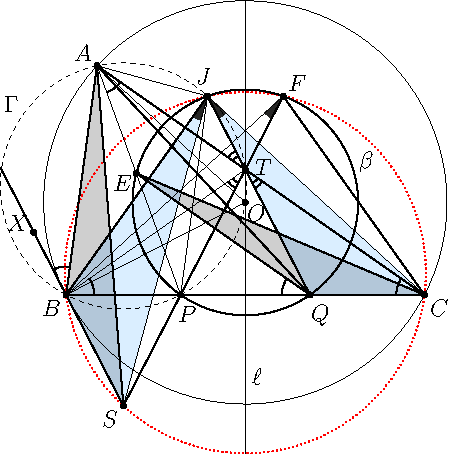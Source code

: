 import geometry;

//size(7.5cm);
size(8cm);


//point A = (2.7,16.3);
point A = (1.7,16.3);
point B = (-.5,0); 
point C = (25,0);


line k = bisector(segment(A,C));

point P = intersectionpoint(k,line(B,C));

circle w = circle(A,B,C);

line l = bisector(segment(B,C));

point Q = reflect(l)*P;

point S_ = intersectionpoint(bisector(segment(B,P)), tangent(w,B));

point E_ = intersectionpoint(parallel(Q, line(A,C)), line(A,P));

point O_ = w.C;

point T = intersectionpoint(line(S_,P), line(A,C));

circle g = circle(A,B,P);

point J = intersectionpoints(line(Q,T),g)[1];

point F = reflect(l)*J;

circle p = circle(S_,C,B);

point N_ = intersectionpoint(line(E_,C),line(A,S_));

point X_ = midpoint(segment(intersectionpoints(line(B,S_), g)[1], B));

circle x = circle(J,P,Q);
circle y = circle(Q,C,J);

//draw
fill(B--A--S_--cycle, rgb("d0d0d0"));
fill(E_--C--Q--cycle, rgb("d0d0d0"));
fill(J--Q--C--cycle, opacity(.2)+rgb(66,161,245));
fill(J--B--S_--cycle, opacity(.2)+rgb(66,161,245));

markangle(A,B,X_, n=1, radius=5mm);
markangle(A,C,B, n=1, radius=5mm);
markangle(E_,Q,P, n=1, radius=5mm);
markangle(C,B,T, n=1, radius=5mm);
markangle(P,A,C, n=1, radius=5mm);


markangle(Q,J,C, n=1, radius=4.3mm, rgb("262625"), Fill(rgb("262625")));
markangle(B,F,P, n=1, radius=4.3mm, rgb("262625"), Fill(rgb("262625")));
markangle(B,J,S_, n=1, radius=4.3mm, rgb("262625"), Fill(rgb("262625")));

markangle(Q,T,C, n=2, radius=2.7mm);
markangle(J,T,A, n=2, radius=2.7mm);
markangle(B,T,P, n=2, radius=2.7mm);

draw(w,linewidth(0.3));
draw(Label("$\Gamma$", Relative(.4)), g,dashed+linewidth(0.3));
//draw(Label("$\xi$", Relative(-0.08), SE, black), p,red+Dotted()+linewidth(0.7));
draw(p,red+Dotted()+linewidth(0.7));

draw(A--B--C--A);
draw(A--Q--E_--C);
draw(A--S_--F^^B--S_);
draw(C--F^^B--J);
//draw(E_--N_);
draw(line(S_,false,B));

draw(S_--J--C, linewidth(.2));
draw(A--J--P, linewidth(.2));

draw(A--P^^B--T^^B--O_--A^^B--F, linewidth(.2));
draw(Label("$\ell$", Relative(.17)), l, linewidth(0.4));

draw(J--Q);

draw(Label("$\beta$", Relative(.05)), x);
//clipdraw(y, linewidth(.3));
//draw(S_--C);

dot("$A$", A, NW);
dot("$B$", B, SW);
dot("$C$", C, SE);

dot("$P$", P, S*1.5+0.5*E);
dot("$T$", T, E*1.3+N*.2);
dot("$J$", J, N*1.7+W*.3);
dot("$F$", F, NE);

dot("$Q$", Q, S*1.3+0.7*E);
dot("$S$", S_, SW);
dot("$E$", E_, S*.5+W*.7);
dot("$O$", O_, S*.3+E*.3);
//dot("$N$", N_, N+W*.7);
dot("$X$", X_, N*.5+W*.7);


